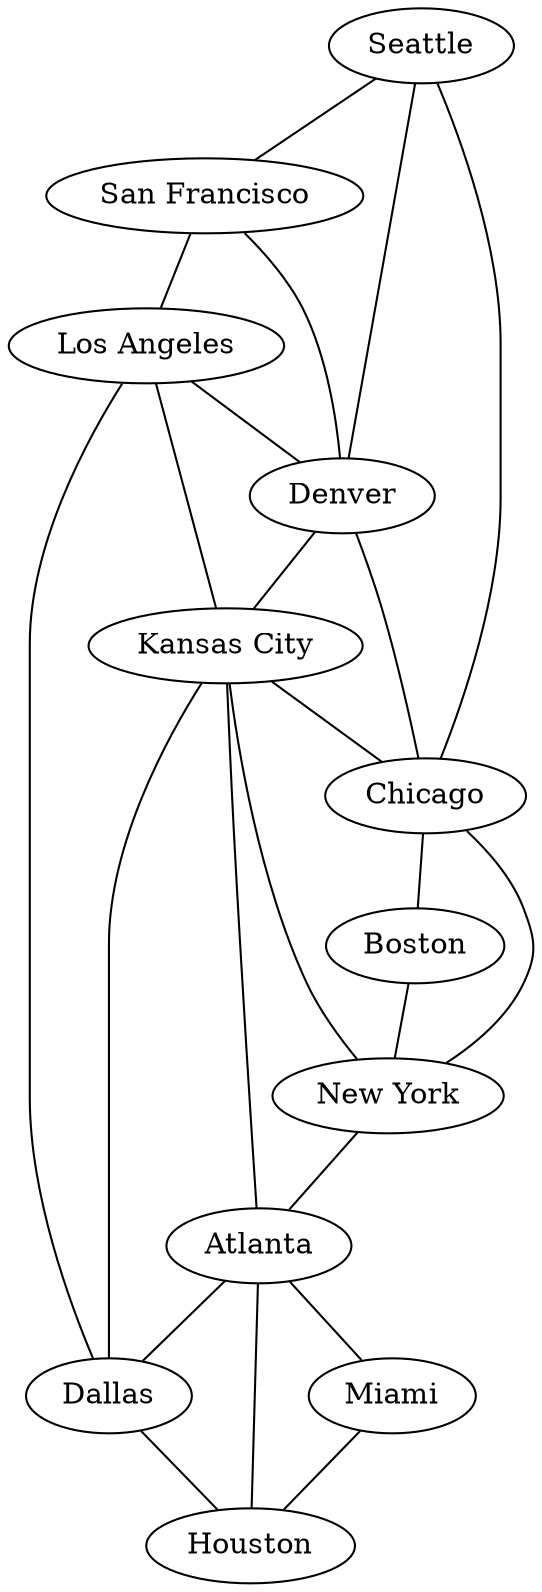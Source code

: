 graph CityGraph {
    // Define the vertices with labels
    0 [label="Seattle"];
    1 [label="San Francisco"];
    2 [label="Los Angeles"];
    3 [label="Denver"];
    4 [label="Kansas City"];
    5 [label="Chicago"];
    6 [label="Boston"];
    7 [label="New York"];
    8 [label="Atlanta"];
    9 [label="Miami"];
    10 [label="Dallas"];
    11 [label="Houston"];

    // Define the edges
    0 -- 1;
    0 -- 3;
    0 -- 5;
    1 -- 2;
    1 -- 3;
    2 -- 3;
    2 -- 4;
    2 -- 10;
    3 -- 4;
    3 -- 5;
    4 -- 5;
    4 -- 7;
    4 -- 8;
    4 -- 10;
    5 -- 6;
    5 -- 7;
    6 -- 7;
    7 -- 8;
    8 -- 9;
    8 -- 10;
    8 -- 11;
    9 -- 11;
    10 -- 11;
}
